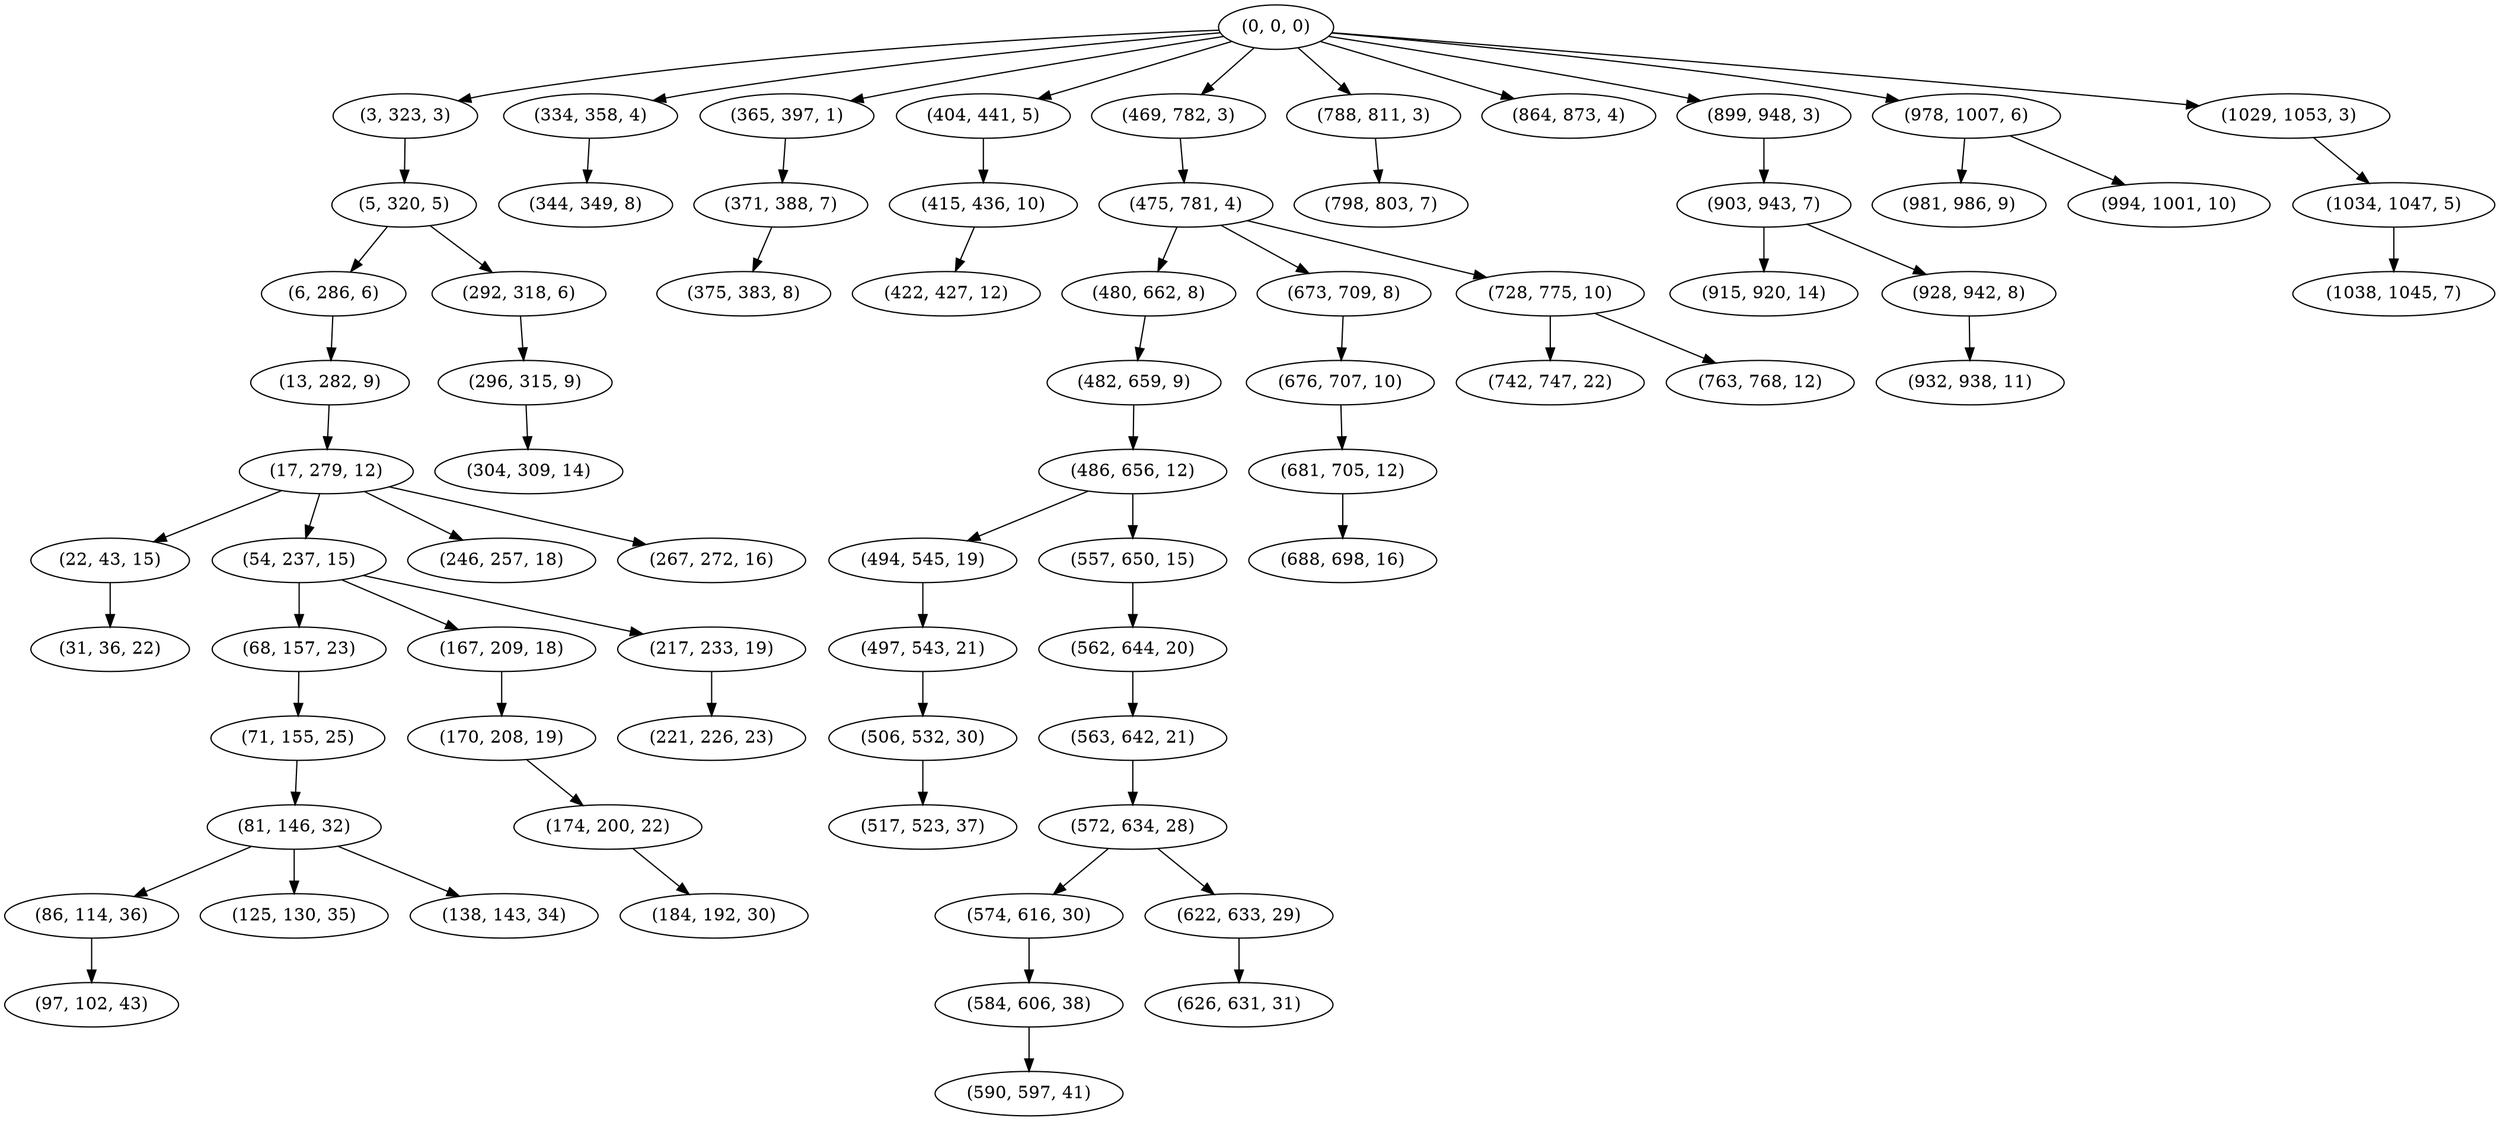digraph tree {
    "(0, 0, 0)";
    "(3, 323, 3)";
    "(5, 320, 5)";
    "(6, 286, 6)";
    "(13, 282, 9)";
    "(17, 279, 12)";
    "(22, 43, 15)";
    "(31, 36, 22)";
    "(54, 237, 15)";
    "(68, 157, 23)";
    "(71, 155, 25)";
    "(81, 146, 32)";
    "(86, 114, 36)";
    "(97, 102, 43)";
    "(125, 130, 35)";
    "(138, 143, 34)";
    "(167, 209, 18)";
    "(170, 208, 19)";
    "(174, 200, 22)";
    "(184, 192, 30)";
    "(217, 233, 19)";
    "(221, 226, 23)";
    "(246, 257, 18)";
    "(267, 272, 16)";
    "(292, 318, 6)";
    "(296, 315, 9)";
    "(304, 309, 14)";
    "(334, 358, 4)";
    "(344, 349, 8)";
    "(365, 397, 1)";
    "(371, 388, 7)";
    "(375, 383, 8)";
    "(404, 441, 5)";
    "(415, 436, 10)";
    "(422, 427, 12)";
    "(469, 782, 3)";
    "(475, 781, 4)";
    "(480, 662, 8)";
    "(482, 659, 9)";
    "(486, 656, 12)";
    "(494, 545, 19)";
    "(497, 543, 21)";
    "(506, 532, 30)";
    "(517, 523, 37)";
    "(557, 650, 15)";
    "(562, 644, 20)";
    "(563, 642, 21)";
    "(572, 634, 28)";
    "(574, 616, 30)";
    "(584, 606, 38)";
    "(590, 597, 41)";
    "(622, 633, 29)";
    "(626, 631, 31)";
    "(673, 709, 8)";
    "(676, 707, 10)";
    "(681, 705, 12)";
    "(688, 698, 16)";
    "(728, 775, 10)";
    "(742, 747, 22)";
    "(763, 768, 12)";
    "(788, 811, 3)";
    "(798, 803, 7)";
    "(864, 873, 4)";
    "(899, 948, 3)";
    "(903, 943, 7)";
    "(915, 920, 14)";
    "(928, 942, 8)";
    "(932, 938, 11)";
    "(978, 1007, 6)";
    "(981, 986, 9)";
    "(994, 1001, 10)";
    "(1029, 1053, 3)";
    "(1034, 1047, 5)";
    "(1038, 1045, 7)";
    "(0, 0, 0)" -> "(3, 323, 3)";
    "(0, 0, 0)" -> "(334, 358, 4)";
    "(0, 0, 0)" -> "(365, 397, 1)";
    "(0, 0, 0)" -> "(404, 441, 5)";
    "(0, 0, 0)" -> "(469, 782, 3)";
    "(0, 0, 0)" -> "(788, 811, 3)";
    "(0, 0, 0)" -> "(864, 873, 4)";
    "(0, 0, 0)" -> "(899, 948, 3)";
    "(0, 0, 0)" -> "(978, 1007, 6)";
    "(0, 0, 0)" -> "(1029, 1053, 3)";
    "(3, 323, 3)" -> "(5, 320, 5)";
    "(5, 320, 5)" -> "(6, 286, 6)";
    "(5, 320, 5)" -> "(292, 318, 6)";
    "(6, 286, 6)" -> "(13, 282, 9)";
    "(13, 282, 9)" -> "(17, 279, 12)";
    "(17, 279, 12)" -> "(22, 43, 15)";
    "(17, 279, 12)" -> "(54, 237, 15)";
    "(17, 279, 12)" -> "(246, 257, 18)";
    "(17, 279, 12)" -> "(267, 272, 16)";
    "(22, 43, 15)" -> "(31, 36, 22)";
    "(54, 237, 15)" -> "(68, 157, 23)";
    "(54, 237, 15)" -> "(167, 209, 18)";
    "(54, 237, 15)" -> "(217, 233, 19)";
    "(68, 157, 23)" -> "(71, 155, 25)";
    "(71, 155, 25)" -> "(81, 146, 32)";
    "(81, 146, 32)" -> "(86, 114, 36)";
    "(81, 146, 32)" -> "(125, 130, 35)";
    "(81, 146, 32)" -> "(138, 143, 34)";
    "(86, 114, 36)" -> "(97, 102, 43)";
    "(167, 209, 18)" -> "(170, 208, 19)";
    "(170, 208, 19)" -> "(174, 200, 22)";
    "(174, 200, 22)" -> "(184, 192, 30)";
    "(217, 233, 19)" -> "(221, 226, 23)";
    "(292, 318, 6)" -> "(296, 315, 9)";
    "(296, 315, 9)" -> "(304, 309, 14)";
    "(334, 358, 4)" -> "(344, 349, 8)";
    "(365, 397, 1)" -> "(371, 388, 7)";
    "(371, 388, 7)" -> "(375, 383, 8)";
    "(404, 441, 5)" -> "(415, 436, 10)";
    "(415, 436, 10)" -> "(422, 427, 12)";
    "(469, 782, 3)" -> "(475, 781, 4)";
    "(475, 781, 4)" -> "(480, 662, 8)";
    "(475, 781, 4)" -> "(673, 709, 8)";
    "(475, 781, 4)" -> "(728, 775, 10)";
    "(480, 662, 8)" -> "(482, 659, 9)";
    "(482, 659, 9)" -> "(486, 656, 12)";
    "(486, 656, 12)" -> "(494, 545, 19)";
    "(486, 656, 12)" -> "(557, 650, 15)";
    "(494, 545, 19)" -> "(497, 543, 21)";
    "(497, 543, 21)" -> "(506, 532, 30)";
    "(506, 532, 30)" -> "(517, 523, 37)";
    "(557, 650, 15)" -> "(562, 644, 20)";
    "(562, 644, 20)" -> "(563, 642, 21)";
    "(563, 642, 21)" -> "(572, 634, 28)";
    "(572, 634, 28)" -> "(574, 616, 30)";
    "(572, 634, 28)" -> "(622, 633, 29)";
    "(574, 616, 30)" -> "(584, 606, 38)";
    "(584, 606, 38)" -> "(590, 597, 41)";
    "(622, 633, 29)" -> "(626, 631, 31)";
    "(673, 709, 8)" -> "(676, 707, 10)";
    "(676, 707, 10)" -> "(681, 705, 12)";
    "(681, 705, 12)" -> "(688, 698, 16)";
    "(728, 775, 10)" -> "(742, 747, 22)";
    "(728, 775, 10)" -> "(763, 768, 12)";
    "(788, 811, 3)" -> "(798, 803, 7)";
    "(899, 948, 3)" -> "(903, 943, 7)";
    "(903, 943, 7)" -> "(915, 920, 14)";
    "(903, 943, 7)" -> "(928, 942, 8)";
    "(928, 942, 8)" -> "(932, 938, 11)";
    "(978, 1007, 6)" -> "(981, 986, 9)";
    "(978, 1007, 6)" -> "(994, 1001, 10)";
    "(1029, 1053, 3)" -> "(1034, 1047, 5)";
    "(1034, 1047, 5)" -> "(1038, 1045, 7)";
}
